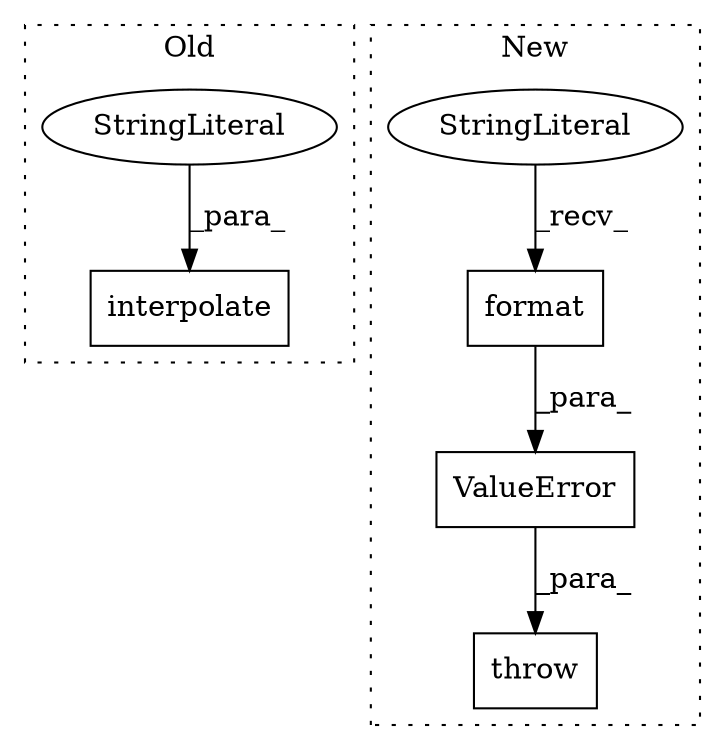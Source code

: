 digraph G {
subgraph cluster0 {
1 [label="interpolate" a="32" s="25462,25487" l="12,1" shape="box"];
4 [label="StringLiteral" a="45" s="25481" l="6" shape="ellipse"];
label = "Old";
style="dotted";
}
subgraph cluster1 {
2 [label="format" a="32" s="25431,25445" l="7,1" shape="box"];
3 [label="StringLiteral" a="45" s="25396" l="34" shape="ellipse"];
5 [label="ValueError" a="32" s="25385,25446" l="11,1" shape="box"];
6 [label="throw" a="53" s="25379" l="6" shape="box"];
label = "New";
style="dotted";
}
2 -> 5 [label="_para_"];
3 -> 2 [label="_recv_"];
4 -> 1 [label="_para_"];
5 -> 6 [label="_para_"];
}